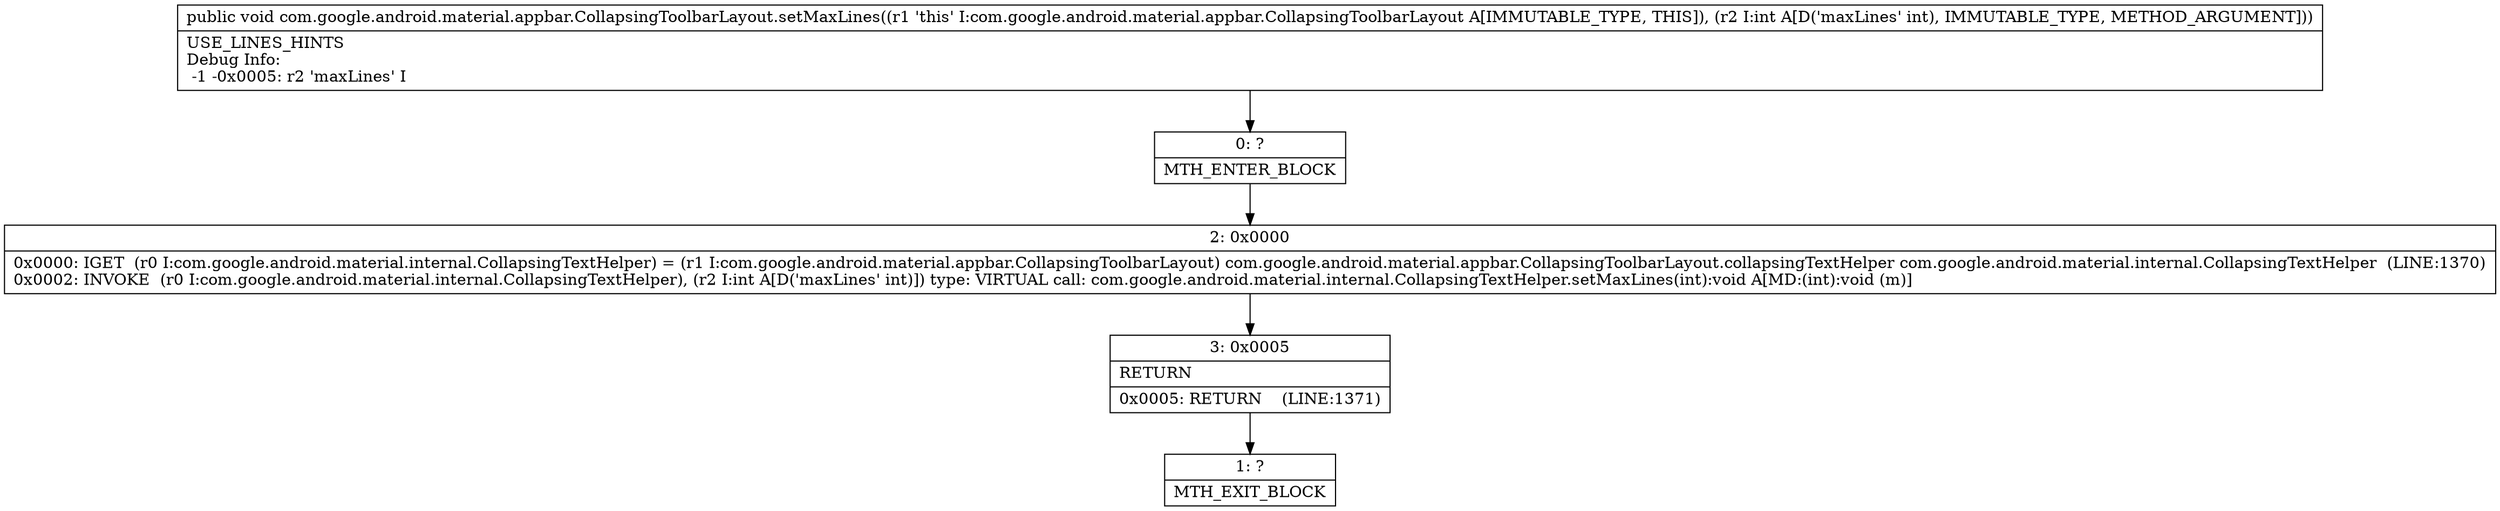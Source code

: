 digraph "CFG forcom.google.android.material.appbar.CollapsingToolbarLayout.setMaxLines(I)V" {
Node_0 [shape=record,label="{0\:\ ?|MTH_ENTER_BLOCK\l}"];
Node_2 [shape=record,label="{2\:\ 0x0000|0x0000: IGET  (r0 I:com.google.android.material.internal.CollapsingTextHelper) = (r1 I:com.google.android.material.appbar.CollapsingToolbarLayout) com.google.android.material.appbar.CollapsingToolbarLayout.collapsingTextHelper com.google.android.material.internal.CollapsingTextHelper  (LINE:1370)\l0x0002: INVOKE  (r0 I:com.google.android.material.internal.CollapsingTextHelper), (r2 I:int A[D('maxLines' int)]) type: VIRTUAL call: com.google.android.material.internal.CollapsingTextHelper.setMaxLines(int):void A[MD:(int):void (m)]\l}"];
Node_3 [shape=record,label="{3\:\ 0x0005|RETURN\l|0x0005: RETURN    (LINE:1371)\l}"];
Node_1 [shape=record,label="{1\:\ ?|MTH_EXIT_BLOCK\l}"];
MethodNode[shape=record,label="{public void com.google.android.material.appbar.CollapsingToolbarLayout.setMaxLines((r1 'this' I:com.google.android.material.appbar.CollapsingToolbarLayout A[IMMUTABLE_TYPE, THIS]), (r2 I:int A[D('maxLines' int), IMMUTABLE_TYPE, METHOD_ARGUMENT]))  | USE_LINES_HINTS\lDebug Info:\l  \-1 \-0x0005: r2 'maxLines' I\l}"];
MethodNode -> Node_0;Node_0 -> Node_2;
Node_2 -> Node_3;
Node_3 -> Node_1;
}

